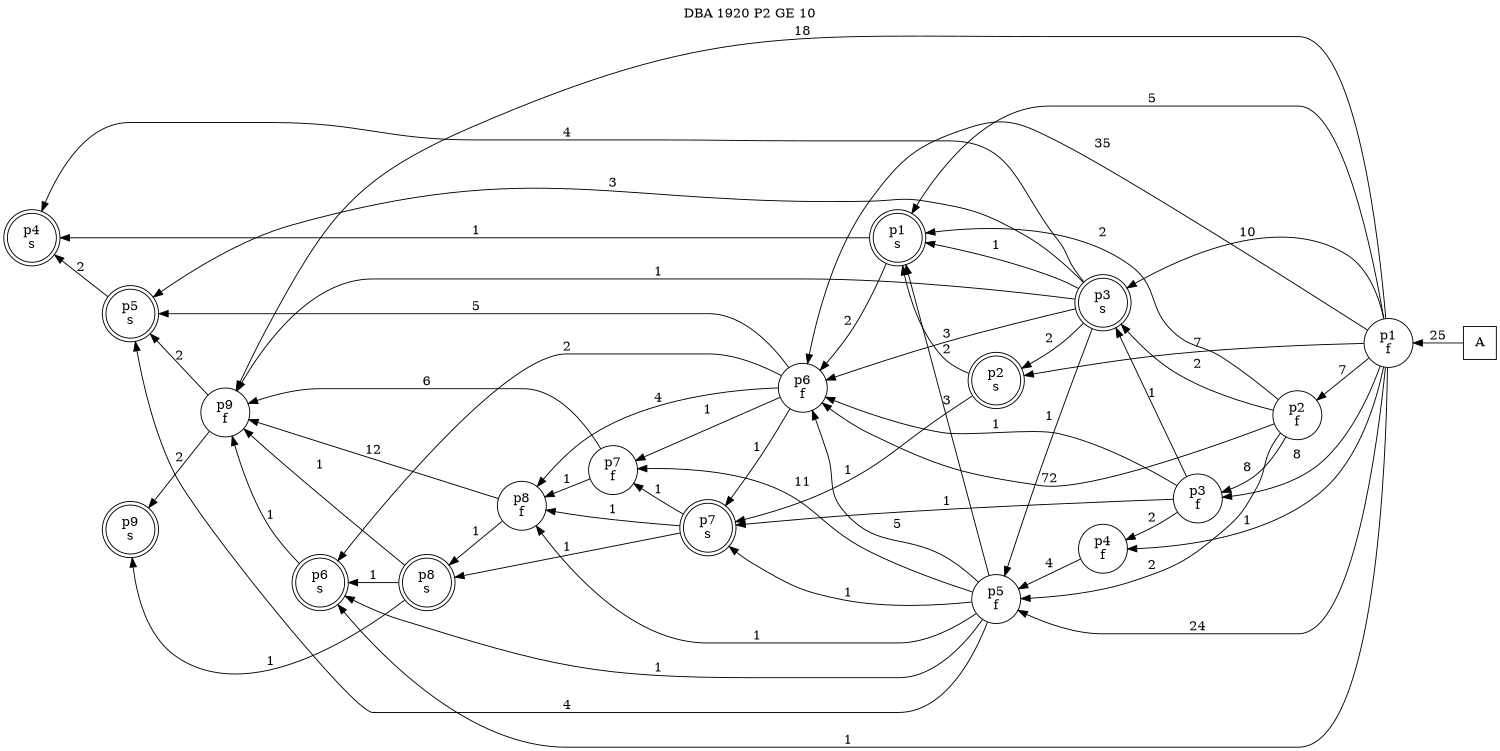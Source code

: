 digraph DBA_1920_P2_GE_10_GOOD {
labelloc="tl"
label= " DBA 1920 P2 GE 10 "
rankdir="RL";
graph [ size=" 10 , 10 !"]

"A" [shape="square" label="A"]
"p1_f" [shape="circle" label="p1
f"]
"p2_f" [shape="circle" label="p2
f"]
"p3_f" [shape="circle" label="p3
f"]
"p4_f" [shape="circle" label="p4
f"]
"p5_f" [shape="circle" label="p5
f"]
"p6_f" [shape="circle" label="p6
f"]
"p7_f" [shape="circle" label="p7
f"]
"p8_f" [shape="circle" label="p8
f"]
"p9_f" [shape="circle" label="p9
f"]
"p5_s" [shape="doublecircle" label="p5
s"]
"p4_s" [shape="doublecircle" label="p4
s"]
"p3_s" [shape="doublecircle" label="p3
s"]
"p2_s" [shape="doublecircle" label="p2
s"]
"p1_s" [shape="doublecircle" label="p1
s"]
"p7_s" [shape="doublecircle" label="p7
s"]
"p6_s" [shape="doublecircle" label="p6
s"]
"p8_s" [shape="doublecircle" label="p8
s"]
"p9_s" [shape="doublecircle" label="p9
s"]
"A" -> "p1_f" [ label=25]
"p1_f" -> "p2_f" [ label=7]
"p1_f" -> "p3_f" [ label=8]
"p1_f" -> "p4_f" [ label=1]
"p1_f" -> "p5_f" [ label=24]
"p1_f" -> "p6_f" [ label=35]
"p1_f" -> "p9_f" [ label=18]
"p1_f" -> "p3_s" [ label=10]
"p1_f" -> "p2_s" [ label=7]
"p1_f" -> "p1_s" [ label=5]
"p1_f" -> "p6_s" [ label=1]
"p2_f" -> "p3_f" [ label=8]
"p2_f" -> "p5_f" [ label=2]
"p2_f" -> "p6_f" [ label=72]
"p2_f" -> "p3_s" [ label=2]
"p2_f" -> "p1_s" [ label=2]
"p3_f" -> "p4_f" [ label=2]
"p3_f" -> "p6_f" [ label=1]
"p3_f" -> "p3_s" [ label=1]
"p3_f" -> "p7_s" [ label=1]
"p4_f" -> "p5_f" [ label=4]
"p5_f" -> "p6_f" [ label=5]
"p5_f" -> "p7_f" [ label=11]
"p5_f" -> "p8_f" [ label=1]
"p5_f" -> "p5_s" [ label=4]
"p5_f" -> "p1_s" [ label=3]
"p5_f" -> "p7_s" [ label=1]
"p5_f" -> "p6_s" [ label=1]
"p6_f" -> "p7_f" [ label=1]
"p6_f" -> "p8_f" [ label=4]
"p6_f" -> "p5_s" [ label=5]
"p6_f" -> "p7_s" [ label=1]
"p6_f" -> "p6_s" [ label=2]
"p7_f" -> "p8_f" [ label=1]
"p7_f" -> "p9_f" [ label=6]
"p8_f" -> "p9_f" [ label=12]
"p8_f" -> "p8_s" [ label=1]
"p9_f" -> "p5_s" [ label=2]
"p9_f" -> "p9_s" [ label=2]
"p5_s" -> "p4_s" [ label=2]
"p3_s" -> "p5_f" [ label=1]
"p3_s" -> "p6_f" [ label=3]
"p3_s" -> "p9_f" [ label=1]
"p3_s" -> "p5_s" [ label=3]
"p3_s" -> "p4_s" [ label=4]
"p3_s" -> "p2_s" [ label=2]
"p3_s" -> "p1_s" [ label=1]
"p2_s" -> "p1_s" [ label=2]
"p2_s" -> "p7_s" [ label=1]
"p1_s" -> "p6_f" [ label=2]
"p1_s" -> "p4_s" [ label=1]
"p7_s" -> "p7_f" [ label=1]
"p7_s" -> "p8_f" [ label=1]
"p7_s" -> "p8_s" [ label=1]
"p6_s" -> "p9_f" [ label=1]
"p8_s" -> "p9_f" [ label=1]
"p8_s" -> "p6_s" [ label=1]
"p8_s" -> "p9_s" [ label=1]
}

